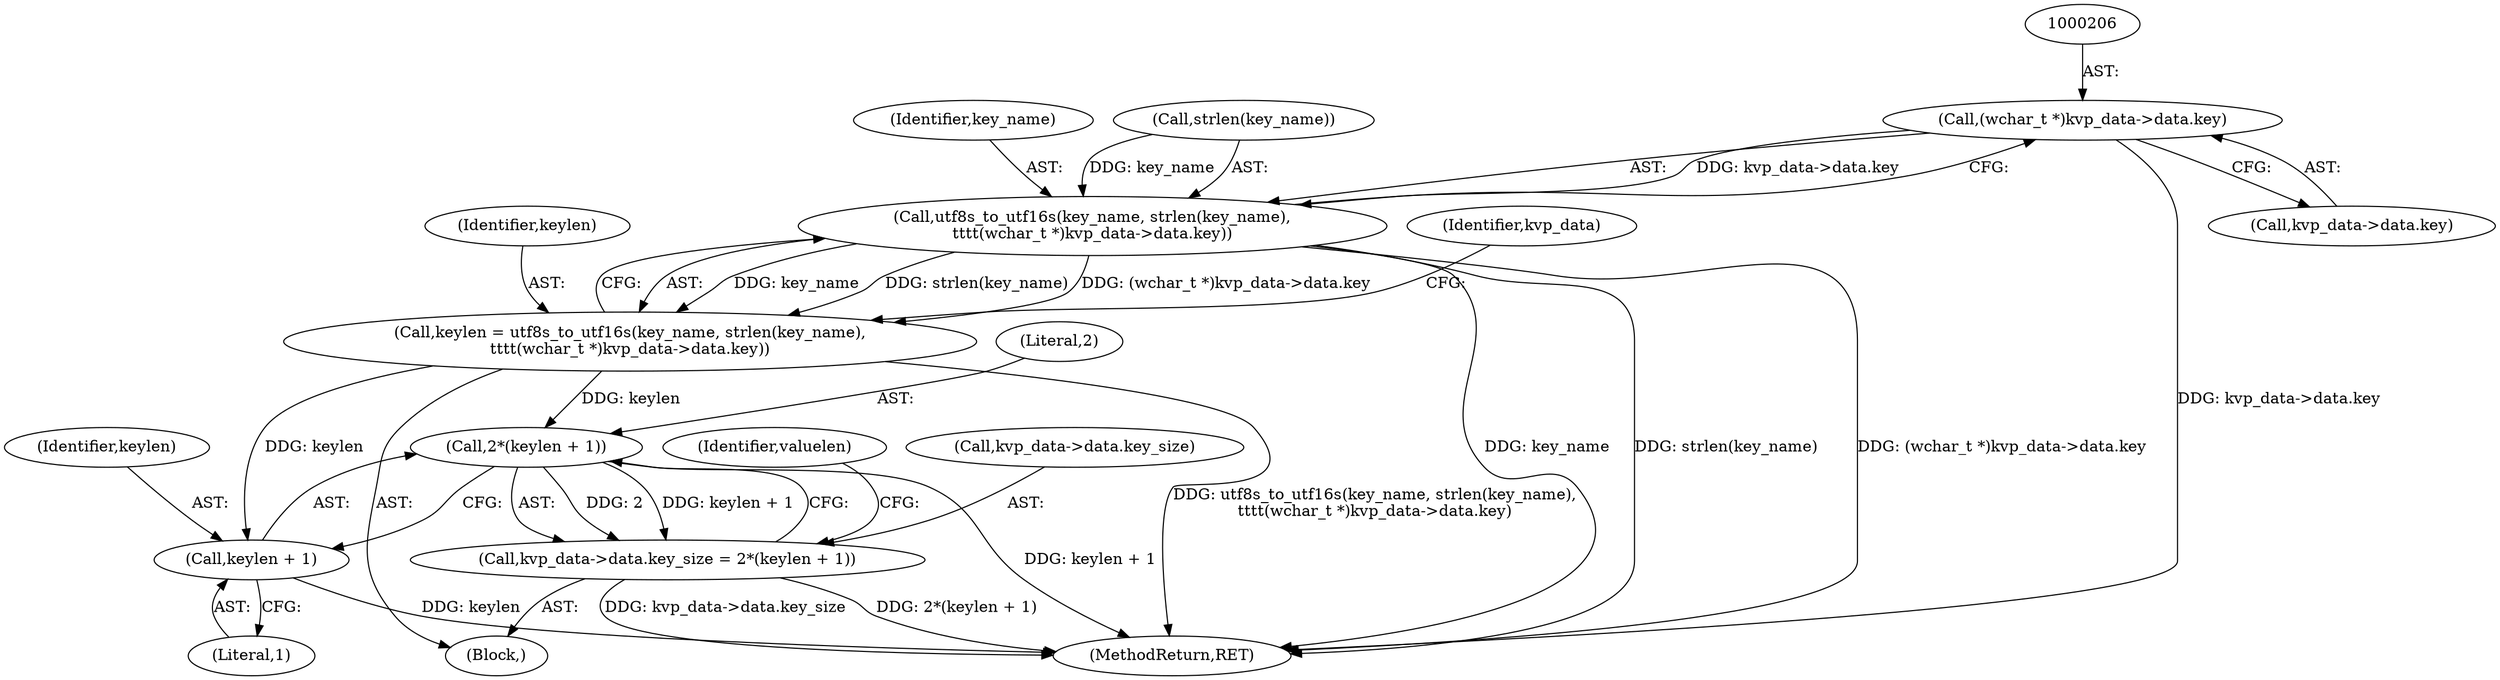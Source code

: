 digraph "0_linux_0720a06a7518c9d0c0125bd5d1f3b6264c55c3dd@pointer" {
"1000205" [label="(Call,(wchar_t *)kvp_data->data.key)"];
"1000201" [label="(Call,utf8s_to_utf16s(key_name, strlen(key_name),\n\t\t\t\t(wchar_t *)kvp_data->data.key))"];
"1000199" [label="(Call,keylen = utf8s_to_utf16s(key_name, strlen(key_name),\n\t\t\t\t(wchar_t *)kvp_data->data.key))"];
"1000218" [label="(Call,2*(keylen + 1))"];
"1000212" [label="(Call,kvp_data->data.key_size = 2*(keylen + 1))"];
"1000220" [label="(Call,keylen + 1)"];
"1000274" [label="(MethodReturn,RET)"];
"1000202" [label="(Identifier,key_name)"];
"1000114" [label="(Block,)"];
"1000224" [label="(Identifier,valuelen)"];
"1000221" [label="(Identifier,keylen)"];
"1000220" [label="(Call,keylen + 1)"];
"1000207" [label="(Call,kvp_data->data.key)"];
"1000200" [label="(Identifier,keylen)"];
"1000218" [label="(Call,2*(keylen + 1))"];
"1000199" [label="(Call,keylen = utf8s_to_utf16s(key_name, strlen(key_name),\n\t\t\t\t(wchar_t *)kvp_data->data.key))"];
"1000219" [label="(Literal,2)"];
"1000201" [label="(Call,utf8s_to_utf16s(key_name, strlen(key_name),\n\t\t\t\t(wchar_t *)kvp_data->data.key))"];
"1000213" [label="(Call,kvp_data->data.key_size)"];
"1000205" [label="(Call,(wchar_t *)kvp_data->data.key)"];
"1000212" [label="(Call,kvp_data->data.key_size = 2*(keylen + 1))"];
"1000222" [label="(Literal,1)"];
"1000215" [label="(Identifier,kvp_data)"];
"1000203" [label="(Call,strlen(key_name))"];
"1000205" -> "1000201"  [label="AST: "];
"1000205" -> "1000207"  [label="CFG: "];
"1000206" -> "1000205"  [label="AST: "];
"1000207" -> "1000205"  [label="AST: "];
"1000201" -> "1000205"  [label="CFG: "];
"1000205" -> "1000274"  [label="DDG: kvp_data->data.key"];
"1000205" -> "1000201"  [label="DDG: kvp_data->data.key"];
"1000201" -> "1000199"  [label="AST: "];
"1000202" -> "1000201"  [label="AST: "];
"1000203" -> "1000201"  [label="AST: "];
"1000199" -> "1000201"  [label="CFG: "];
"1000201" -> "1000274"  [label="DDG: key_name"];
"1000201" -> "1000274"  [label="DDG: strlen(key_name)"];
"1000201" -> "1000274"  [label="DDG: (wchar_t *)kvp_data->data.key"];
"1000201" -> "1000199"  [label="DDG: key_name"];
"1000201" -> "1000199"  [label="DDG: strlen(key_name)"];
"1000201" -> "1000199"  [label="DDG: (wchar_t *)kvp_data->data.key"];
"1000203" -> "1000201"  [label="DDG: key_name"];
"1000199" -> "1000114"  [label="AST: "];
"1000200" -> "1000199"  [label="AST: "];
"1000215" -> "1000199"  [label="CFG: "];
"1000199" -> "1000274"  [label="DDG: utf8s_to_utf16s(key_name, strlen(key_name),\n\t\t\t\t(wchar_t *)kvp_data->data.key)"];
"1000199" -> "1000218"  [label="DDG: keylen"];
"1000199" -> "1000220"  [label="DDG: keylen"];
"1000218" -> "1000212"  [label="AST: "];
"1000218" -> "1000220"  [label="CFG: "];
"1000219" -> "1000218"  [label="AST: "];
"1000220" -> "1000218"  [label="AST: "];
"1000212" -> "1000218"  [label="CFG: "];
"1000218" -> "1000274"  [label="DDG: keylen + 1"];
"1000218" -> "1000212"  [label="DDG: 2"];
"1000218" -> "1000212"  [label="DDG: keylen + 1"];
"1000212" -> "1000114"  [label="AST: "];
"1000213" -> "1000212"  [label="AST: "];
"1000224" -> "1000212"  [label="CFG: "];
"1000212" -> "1000274"  [label="DDG: 2*(keylen + 1)"];
"1000212" -> "1000274"  [label="DDG: kvp_data->data.key_size"];
"1000220" -> "1000222"  [label="CFG: "];
"1000221" -> "1000220"  [label="AST: "];
"1000222" -> "1000220"  [label="AST: "];
"1000220" -> "1000274"  [label="DDG: keylen"];
}
